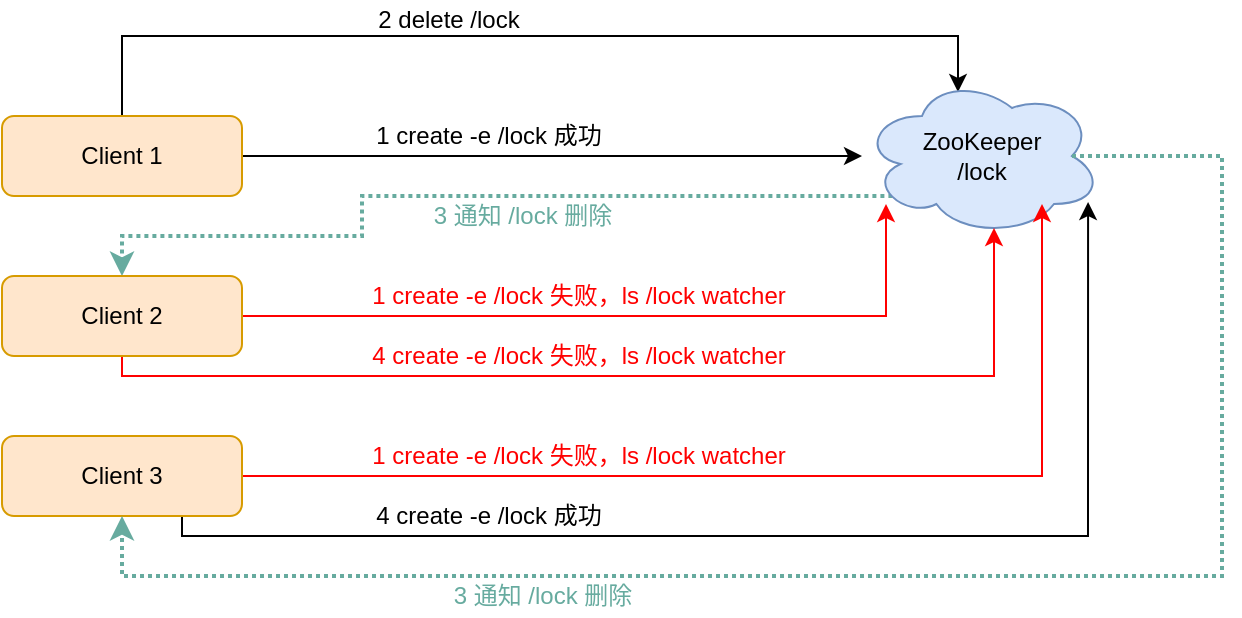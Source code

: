 <mxfile version="12.4.2" type="device" pages="1"><diagram id="eNMPPIMiDzhyuI2fG958" name="第 1 页"><mxGraphModel dx="1106" dy="830" grid="1" gridSize="10" guides="1" tooltips="1" connect="1" arrows="1" fold="1" page="1" pageScale="1" pageWidth="827" pageHeight="1169" math="0" shadow="0"><root><mxCell id="0"/><mxCell id="1" parent="0"/><mxCell id="SVoZDupErVtj_Gh_eF_R-3" style="edgeStyle=orthogonalEdgeStyle;rounded=0;orthogonalLoop=1;jettySize=auto;html=1;" edge="1" parent="1" source="SVoZDupErVtj_Gh_eF_R-1" target="SVoZDupErVtj_Gh_eF_R-2"><mxGeometry relative="1" as="geometry"/></mxCell><mxCell id="SVoZDupErVtj_Gh_eF_R-12" style="edgeStyle=orthogonalEdgeStyle;rounded=0;orthogonalLoop=1;jettySize=auto;html=1;entryX=0.4;entryY=0.1;entryDx=0;entryDy=0;entryPerimeter=0;" edge="1" parent="1" source="SVoZDupErVtj_Gh_eF_R-1" target="SVoZDupErVtj_Gh_eF_R-2"><mxGeometry relative="1" as="geometry"><Array as="points"><mxPoint x="180" y="80"/><mxPoint x="598" y="80"/></Array></mxGeometry></mxCell><mxCell id="SVoZDupErVtj_Gh_eF_R-1" value="Client 1" style="rounded=1;whiteSpace=wrap;html=1;fillColor=#ffe6cc;strokeColor=#d79b00;" vertex="1" parent="1"><mxGeometry x="120" y="120" width="120" height="40" as="geometry"/></mxCell><mxCell id="SVoZDupErVtj_Gh_eF_R-15" style="edgeStyle=orthogonalEdgeStyle;rounded=0;orthogonalLoop=1;jettySize=auto;html=1;entryX=0.5;entryY=0;entryDx=0;entryDy=0;exitX=0.16;exitY=0.55;exitDx=0;exitDy=0;exitPerimeter=0;dashed=1;dashPattern=1 1;strokeColor=#67AB9F;strokeWidth=2;" edge="1" parent="1" source="SVoZDupErVtj_Gh_eF_R-2" target="SVoZDupErVtj_Gh_eF_R-5"><mxGeometry relative="1" as="geometry"><Array as="points"><mxPoint x="569" y="160"/><mxPoint x="300" y="160"/><mxPoint x="300" y="180"/><mxPoint x="180" y="180"/></Array></mxGeometry></mxCell><mxCell id="SVoZDupErVtj_Gh_eF_R-2" value="ZooKeeper&lt;br&gt;/lock" style="ellipse;shape=cloud;whiteSpace=wrap;html=1;fillColor=#dae8fc;strokeColor=#6c8ebf;" vertex="1" parent="1"><mxGeometry x="550" y="100" width="120" height="80" as="geometry"/></mxCell><mxCell id="SVoZDupErVtj_Gh_eF_R-4" value="1 create -e /lock 成功" style="text;html=1;align=center;verticalAlign=middle;resizable=0;points=[];;autosize=1;" vertex="1" parent="1"><mxGeometry x="298" y="120" width="130" height="20" as="geometry"/></mxCell><mxCell id="SVoZDupErVtj_Gh_eF_R-6" style="edgeStyle=orthogonalEdgeStyle;rounded=0;orthogonalLoop=1;jettySize=auto;html=1;fontColor=#FF0000;strokeColor=#FF0000;" edge="1" parent="1" source="SVoZDupErVtj_Gh_eF_R-5" target="SVoZDupErVtj_Gh_eF_R-2"><mxGeometry relative="1" as="geometry"><mxPoint x="560" y="160" as="targetPoint"/><Array as="points"><mxPoint x="562" y="220"/></Array></mxGeometry></mxCell><mxCell id="SVoZDupErVtj_Gh_eF_R-21" style="edgeStyle=orthogonalEdgeStyle;rounded=0;orthogonalLoop=1;jettySize=auto;html=1;entryX=0.55;entryY=0.95;entryDx=0;entryDy=0;entryPerimeter=0;strokeColor=#FF0000;strokeWidth=1;fontColor=#FF0000;" edge="1" parent="1" source="SVoZDupErVtj_Gh_eF_R-5" target="SVoZDupErVtj_Gh_eF_R-2"><mxGeometry relative="1" as="geometry"><Array as="points"><mxPoint x="180" y="250"/><mxPoint x="616" y="250"/></Array></mxGeometry></mxCell><mxCell id="SVoZDupErVtj_Gh_eF_R-5" value="Client 2" style="rounded=1;whiteSpace=wrap;html=1;fillColor=#ffe6cc;strokeColor=#d79b00;" vertex="1" parent="1"><mxGeometry x="120" y="200" width="120" height="40" as="geometry"/></mxCell><mxCell id="SVoZDupErVtj_Gh_eF_R-7" value="1 create -e /lock 失败，ls /lock watcher" style="text;html=1;align=center;verticalAlign=middle;resizable=0;points=[];;autosize=1;fontColor=#FF0000;" vertex="1" parent="1"><mxGeometry x="298" y="200" width="220" height="20" as="geometry"/></mxCell><mxCell id="SVoZDupErVtj_Gh_eF_R-10" style="edgeStyle=orthogonalEdgeStyle;rounded=0;orthogonalLoop=1;jettySize=auto;html=1;fontColor=#FF0000;strokeColor=#FF0000;" edge="1" parent="1" source="SVoZDupErVtj_Gh_eF_R-9"><mxGeometry relative="1" as="geometry"><mxPoint x="640" y="164" as="targetPoint"/><Array as="points"><mxPoint x="640" y="300"/><mxPoint x="640" y="164"/></Array></mxGeometry></mxCell><mxCell id="SVoZDupErVtj_Gh_eF_R-23" style="edgeStyle=orthogonalEdgeStyle;rounded=0;orthogonalLoop=1;jettySize=auto;html=1;entryX=0.942;entryY=0.788;entryDx=0;entryDy=0;entryPerimeter=0;strokeColor=#000000;strokeWidth=1;fontColor=#FF0000;" edge="1" parent="1" source="SVoZDupErVtj_Gh_eF_R-9" target="SVoZDupErVtj_Gh_eF_R-2"><mxGeometry relative="1" as="geometry"><Array as="points"><mxPoint x="210" y="330"/><mxPoint x="663" y="330"/></Array></mxGeometry></mxCell><mxCell id="SVoZDupErVtj_Gh_eF_R-9" value="Client 3" style="rounded=1;whiteSpace=wrap;html=1;fillColor=#ffe6cc;strokeColor=#d79b00;" vertex="1" parent="1"><mxGeometry x="120" y="280" width="120" height="40" as="geometry"/></mxCell><mxCell id="SVoZDupErVtj_Gh_eF_R-11" value="1 create -e /lock 失败，ls /lock watcher" style="text;html=1;align=center;verticalAlign=middle;resizable=0;points=[];;autosize=1;fontColor=#FF0000;" vertex="1" parent="1"><mxGeometry x="298" y="280" width="220" height="20" as="geometry"/></mxCell><mxCell id="SVoZDupErVtj_Gh_eF_R-14" value="2 delete /lock" style="text;html=1;align=center;verticalAlign=middle;resizable=0;points=[];;autosize=1;" vertex="1" parent="1"><mxGeometry x="298" y="62" width="90" height="20" as="geometry"/></mxCell><mxCell id="SVoZDupErVtj_Gh_eF_R-16" style="edgeStyle=orthogonalEdgeStyle;rounded=0;orthogonalLoop=1;jettySize=auto;html=1;exitX=0.875;exitY=0.5;exitDx=0;exitDy=0;exitPerimeter=0;dashed=1;dashPattern=1 1;strokeColor=#67AB9F;strokeWidth=2;" edge="1" parent="1" source="SVoZDupErVtj_Gh_eF_R-2"><mxGeometry relative="1" as="geometry"><mxPoint x="579" y="154" as="sourcePoint"/><mxPoint x="180" y="320" as="targetPoint"/><Array as="points"><mxPoint x="730" y="140"/><mxPoint x="730" y="350"/><mxPoint x="180" y="350"/></Array></mxGeometry></mxCell><mxCell id="SVoZDupErVtj_Gh_eF_R-17" value="3 通知 /lock 删除" style="text;html=1;align=center;verticalAlign=middle;resizable=0;points=[];;autosize=1;fontColor=#67AB9F;" vertex="1" parent="1"><mxGeometry x="330" y="160" width="100" height="20" as="geometry"/></mxCell><mxCell id="SVoZDupErVtj_Gh_eF_R-18" value="3 通知 /lock 删除" style="text;html=1;align=center;verticalAlign=middle;resizable=0;points=[];;autosize=1;fontColor=#67AB9F;" vertex="1" parent="1"><mxGeometry x="340" y="350" width="100" height="20" as="geometry"/></mxCell><mxCell id="SVoZDupErVtj_Gh_eF_R-20" value="&lt;span style=&quot;color: rgb(0 , 0 , 0)&quot;&gt;4 create -e /lock 成功&lt;/span&gt;" style="text;html=1;align=center;verticalAlign=middle;resizable=0;points=[];;autosize=1;fontColor=#67AB9F;" vertex="1" parent="1"><mxGeometry x="298" y="310" width="130" height="20" as="geometry"/></mxCell><mxCell id="SVoZDupErVtj_Gh_eF_R-22" value="4 create -e /lock 失败，ls /lock watcher" style="text;html=1;align=center;verticalAlign=middle;resizable=0;points=[];;autosize=1;fontColor=#FF0000;" vertex="1" parent="1"><mxGeometry x="298" y="230" width="220" height="20" as="geometry"/></mxCell></root></mxGraphModel></diagram></mxfile>